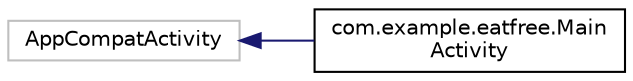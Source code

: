 digraph "Graphe hiérarchique des classes"
{
 // LATEX_PDF_SIZE
  edge [fontname="Helvetica",fontsize="10",labelfontname="Helvetica",labelfontsize="10"];
  node [fontname="Helvetica",fontsize="10",shape=record];
  rankdir="LR";
  Node28 [label="AppCompatActivity",height=0.2,width=0.4,color="grey75", fillcolor="white", style="filled",tooltip=" "];
  Node28 -> Node0 [dir="back",color="midnightblue",fontsize="10",style="solid",fontname="Helvetica"];
  Node0 [label="com.example.eatfree.Main\lActivity",height=0.2,width=0.4,color="black", fillcolor="white", style="filled",URL="$classcom_1_1example_1_1eatfree_1_1_main_activity.html",tooltip=" "];
}
